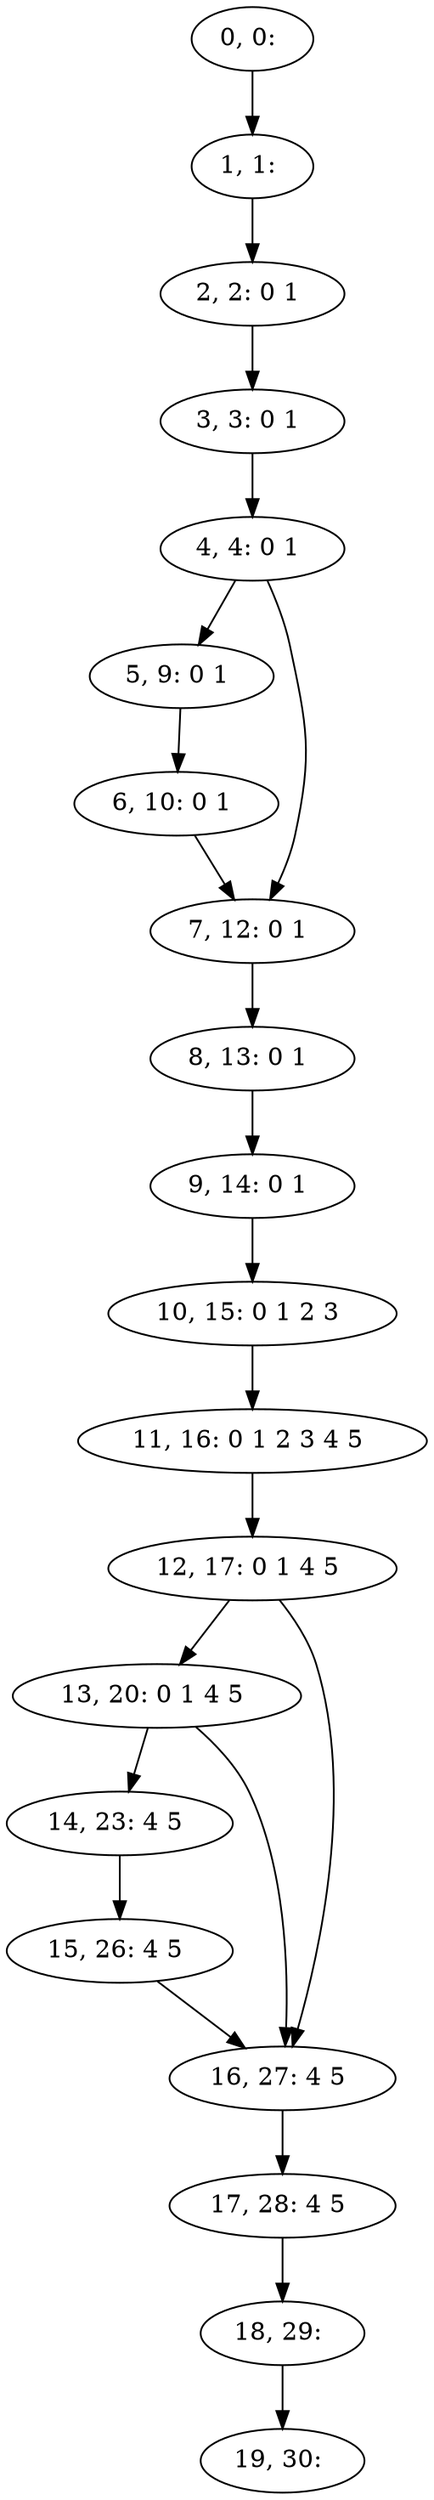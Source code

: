 digraph G {
0[label="0, 0: "];
1[label="1, 1: "];
2[label="2, 2: 0 1 "];
3[label="3, 3: 0 1 "];
4[label="4, 4: 0 1 "];
5[label="5, 9: 0 1 "];
6[label="6, 10: 0 1 "];
7[label="7, 12: 0 1 "];
8[label="8, 13: 0 1 "];
9[label="9, 14: 0 1 "];
10[label="10, 15: 0 1 2 3 "];
11[label="11, 16: 0 1 2 3 4 5 "];
12[label="12, 17: 0 1 4 5 "];
13[label="13, 20: 0 1 4 5 "];
14[label="14, 23: 4 5 "];
15[label="15, 26: 4 5 "];
16[label="16, 27: 4 5 "];
17[label="17, 28: 4 5 "];
18[label="18, 29: "];
19[label="19, 30: "];
0->1 ;
1->2 ;
2->3 ;
3->4 ;
4->5 ;
4->7 ;
5->6 ;
6->7 ;
7->8 ;
8->9 ;
9->10 ;
10->11 ;
11->12 ;
12->13 ;
12->16 ;
13->14 ;
13->16 ;
14->15 ;
15->16 ;
16->17 ;
17->18 ;
18->19 ;
}
